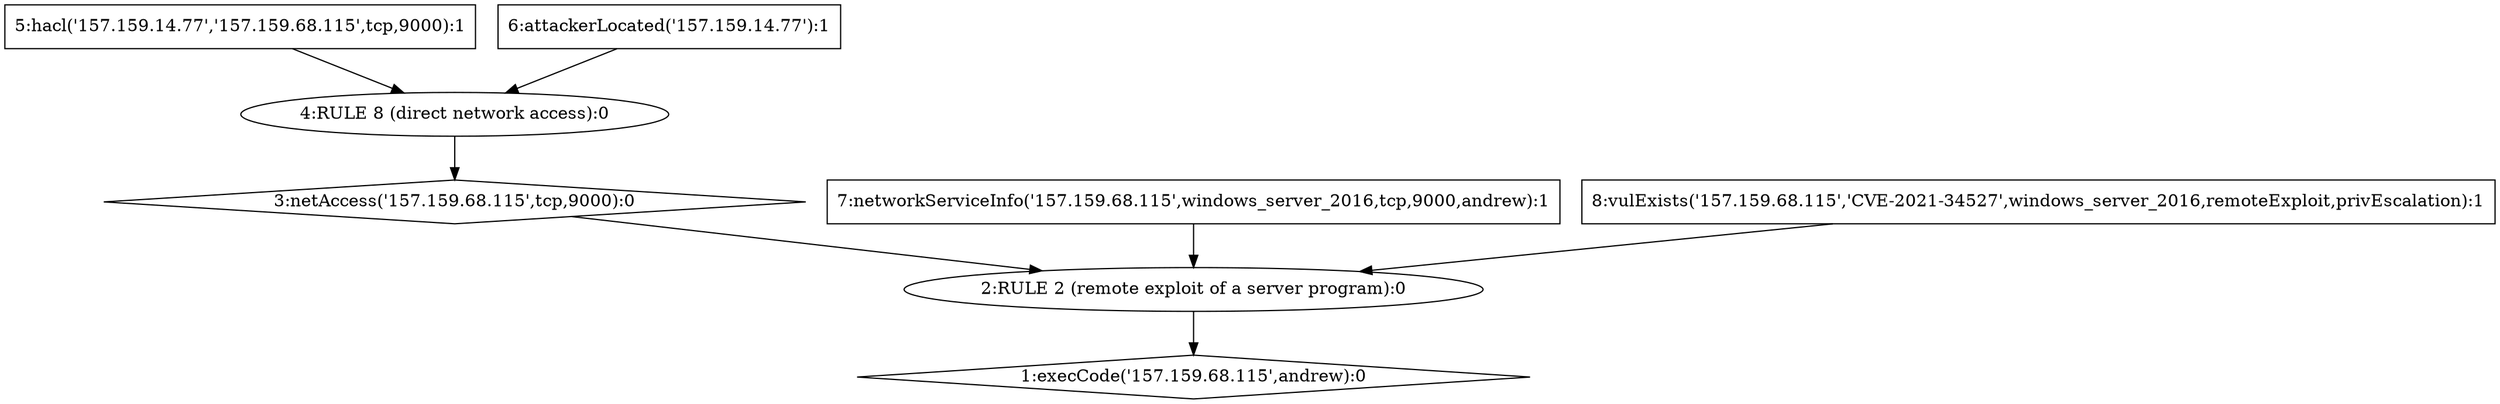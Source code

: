 digraph G {
	1 [label="1:execCode('157.159.68.115',andrew):0",shape=diamond];
	2 [label="2:RULE 2 (remote exploit of a server program):0",shape=ellipse];
	3 [label="3:netAccess('157.159.68.115',tcp,9000):0",shape=diamond];
	4 [label="4:RULE 8 (direct network access):0",shape=ellipse];
	5 [label="5:hacl('157.159.14.77','157.159.68.115',tcp,9000):1",shape=box];
	6 [label="6:attackerLocated('157.159.14.77'):1",shape=box];
	7 [label="7:networkServiceInfo('157.159.68.115',windows_server_2016,tcp,9000,andrew):1",shape=box];
	8 [label="8:vulExists('157.159.68.115','CVE-2021-34527',windows_server_2016,remoteExploit,privEscalation):1",shape=box];
	5 -> 	4;
	6 -> 	4;
	4 -> 	3;
	3 -> 	2;
	7 -> 	2;
	8 -> 	2;
	2 -> 	1;
}
